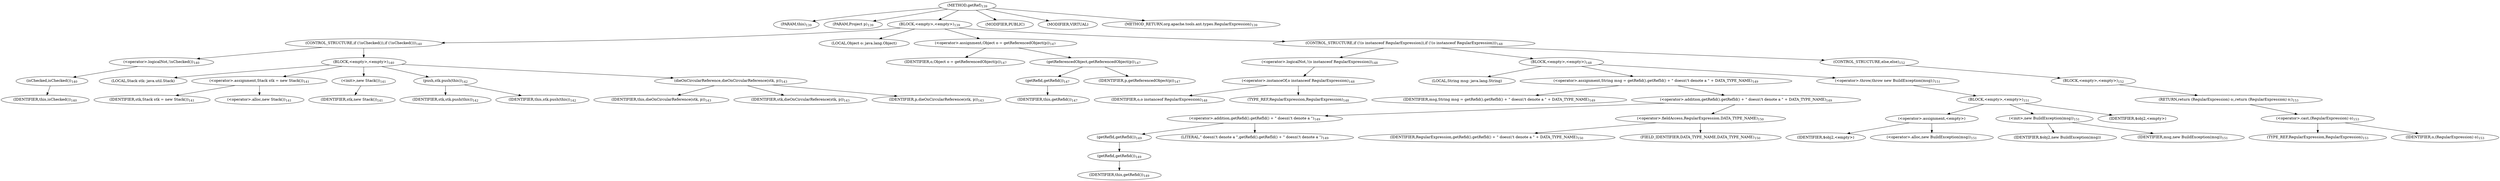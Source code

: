 digraph "getRef" {  
"95" [label = <(METHOD,getRef)<SUB>139</SUB>> ]
"17" [label = <(PARAM,this)<SUB>139</SUB>> ]
"96" [label = <(PARAM,Project p)<SUB>139</SUB>> ]
"97" [label = <(BLOCK,&lt;empty&gt;,&lt;empty&gt;)<SUB>139</SUB>> ]
"98" [label = <(CONTROL_STRUCTURE,if (!isChecked()),if (!isChecked()))<SUB>140</SUB>> ]
"99" [label = <(&lt;operator&gt;.logicalNot,!isChecked())<SUB>140</SUB>> ]
"100" [label = <(isChecked,isChecked())<SUB>140</SUB>> ]
"16" [label = <(IDENTIFIER,this,isChecked())<SUB>140</SUB>> ]
"101" [label = <(BLOCK,&lt;empty&gt;,&lt;empty&gt;)<SUB>140</SUB>> ]
"19" [label = <(LOCAL,Stack stk: java.util.Stack)> ]
"102" [label = <(&lt;operator&gt;.assignment,Stack stk = new Stack())<SUB>141</SUB>> ]
"103" [label = <(IDENTIFIER,stk,Stack stk = new Stack())<SUB>141</SUB>> ]
"104" [label = <(&lt;operator&gt;.alloc,new Stack())<SUB>141</SUB>> ]
"105" [label = <(&lt;init&gt;,new Stack())<SUB>141</SUB>> ]
"18" [label = <(IDENTIFIER,stk,new Stack())<SUB>141</SUB>> ]
"106" [label = <(push,stk.push(this))<SUB>142</SUB>> ]
"107" [label = <(IDENTIFIER,stk,stk.push(this))<SUB>142</SUB>> ]
"20" [label = <(IDENTIFIER,this,stk.push(this))<SUB>142</SUB>> ]
"108" [label = <(dieOnCircularReference,dieOnCircularReference(stk, p))<SUB>143</SUB>> ]
"21" [label = <(IDENTIFIER,this,dieOnCircularReference(stk, p))<SUB>143</SUB>> ]
"109" [label = <(IDENTIFIER,stk,dieOnCircularReference(stk, p))<SUB>143</SUB>> ]
"110" [label = <(IDENTIFIER,p,dieOnCircularReference(stk, p))<SUB>143</SUB>> ]
"111" [label = <(LOCAL,Object o: java.lang.Object)> ]
"112" [label = <(&lt;operator&gt;.assignment,Object o = getReferencedObject(p))<SUB>147</SUB>> ]
"113" [label = <(IDENTIFIER,o,Object o = getReferencedObject(p))<SUB>147</SUB>> ]
"114" [label = <(getReferencedObject,getReferencedObject(p))<SUB>147</SUB>> ]
"115" [label = <(getRefid,getRefid())<SUB>147</SUB>> ]
"22" [label = <(IDENTIFIER,this,getRefid())<SUB>147</SUB>> ]
"116" [label = <(IDENTIFIER,p,getReferencedObject(p))<SUB>147</SUB>> ]
"117" [label = <(CONTROL_STRUCTURE,if (!(o instanceof RegularExpression)),if (!(o instanceof RegularExpression)))<SUB>148</SUB>> ]
"118" [label = <(&lt;operator&gt;.logicalNot,!(o instanceof RegularExpression))<SUB>148</SUB>> ]
"119" [label = <(&lt;operator&gt;.instanceOf,o instanceof RegularExpression)<SUB>148</SUB>> ]
"120" [label = <(IDENTIFIER,o,o instanceof RegularExpression)<SUB>148</SUB>> ]
"121" [label = <(TYPE_REF,RegularExpression,RegularExpression)<SUB>148</SUB>> ]
"122" [label = <(BLOCK,&lt;empty&gt;,&lt;empty&gt;)<SUB>148</SUB>> ]
"123" [label = <(LOCAL,String msg: java.lang.String)> ]
"124" [label = <(&lt;operator&gt;.assignment,String msg = getRefid().getRefId() + &quot; doesn\'t denote a &quot; + DATA_TYPE_NAME)<SUB>149</SUB>> ]
"125" [label = <(IDENTIFIER,msg,String msg = getRefid().getRefId() + &quot; doesn\'t denote a &quot; + DATA_TYPE_NAME)<SUB>149</SUB>> ]
"126" [label = <(&lt;operator&gt;.addition,getRefid().getRefId() + &quot; doesn\'t denote a &quot; + DATA_TYPE_NAME)<SUB>149</SUB>> ]
"127" [label = <(&lt;operator&gt;.addition,getRefid().getRefId() + &quot; doesn\'t denote a &quot;)<SUB>149</SUB>> ]
"128" [label = <(getRefId,getRefId())<SUB>149</SUB>> ]
"129" [label = <(getRefid,getRefid())<SUB>149</SUB>> ]
"23" [label = <(IDENTIFIER,this,getRefid())<SUB>149</SUB>> ]
"130" [label = <(LITERAL,&quot; doesn\'t denote a &quot;,getRefid().getRefId() + &quot; doesn\'t denote a &quot;)<SUB>149</SUB>> ]
"131" [label = <(&lt;operator&gt;.fieldAccess,RegularExpression.DATA_TYPE_NAME)<SUB>150</SUB>> ]
"132" [label = <(IDENTIFIER,RegularExpression,getRefid().getRefId() + &quot; doesn\'t denote a &quot; + DATA_TYPE_NAME)<SUB>150</SUB>> ]
"133" [label = <(FIELD_IDENTIFIER,DATA_TYPE_NAME,DATA_TYPE_NAME)<SUB>150</SUB>> ]
"134" [label = <(&lt;operator&gt;.throw,throw new BuildException(msg);)<SUB>151</SUB>> ]
"135" [label = <(BLOCK,&lt;empty&gt;,&lt;empty&gt;)<SUB>151</SUB>> ]
"136" [label = <(&lt;operator&gt;.assignment,&lt;empty&gt;)> ]
"137" [label = <(IDENTIFIER,$obj2,&lt;empty&gt;)> ]
"138" [label = <(&lt;operator&gt;.alloc,new BuildException(msg))<SUB>151</SUB>> ]
"139" [label = <(&lt;init&gt;,new BuildException(msg))<SUB>151</SUB>> ]
"140" [label = <(IDENTIFIER,$obj2,new BuildException(msg))> ]
"141" [label = <(IDENTIFIER,msg,new BuildException(msg))<SUB>151</SUB>> ]
"142" [label = <(IDENTIFIER,$obj2,&lt;empty&gt;)> ]
"143" [label = <(CONTROL_STRUCTURE,else,else)<SUB>152</SUB>> ]
"144" [label = <(BLOCK,&lt;empty&gt;,&lt;empty&gt;)<SUB>152</SUB>> ]
"145" [label = <(RETURN,return (RegularExpression) o;,return (RegularExpression) o;)<SUB>153</SUB>> ]
"146" [label = <(&lt;operator&gt;.cast,(RegularExpression) o)<SUB>153</SUB>> ]
"147" [label = <(TYPE_REF,RegularExpression,RegularExpression)<SUB>153</SUB>> ]
"148" [label = <(IDENTIFIER,o,(RegularExpression) o)<SUB>153</SUB>> ]
"149" [label = <(MODIFIER,PUBLIC)> ]
"150" [label = <(MODIFIER,VIRTUAL)> ]
"151" [label = <(METHOD_RETURN,org.apache.tools.ant.types.RegularExpression)<SUB>139</SUB>> ]
  "95" -> "17" 
  "95" -> "96" 
  "95" -> "97" 
  "95" -> "149" 
  "95" -> "150" 
  "95" -> "151" 
  "97" -> "98" 
  "97" -> "111" 
  "97" -> "112" 
  "97" -> "117" 
  "98" -> "99" 
  "98" -> "101" 
  "99" -> "100" 
  "100" -> "16" 
  "101" -> "19" 
  "101" -> "102" 
  "101" -> "105" 
  "101" -> "106" 
  "101" -> "108" 
  "102" -> "103" 
  "102" -> "104" 
  "105" -> "18" 
  "106" -> "107" 
  "106" -> "20" 
  "108" -> "21" 
  "108" -> "109" 
  "108" -> "110" 
  "112" -> "113" 
  "112" -> "114" 
  "114" -> "115" 
  "114" -> "116" 
  "115" -> "22" 
  "117" -> "118" 
  "117" -> "122" 
  "117" -> "143" 
  "118" -> "119" 
  "119" -> "120" 
  "119" -> "121" 
  "122" -> "123" 
  "122" -> "124" 
  "122" -> "134" 
  "124" -> "125" 
  "124" -> "126" 
  "126" -> "127" 
  "126" -> "131" 
  "127" -> "128" 
  "127" -> "130" 
  "128" -> "129" 
  "129" -> "23" 
  "131" -> "132" 
  "131" -> "133" 
  "134" -> "135" 
  "135" -> "136" 
  "135" -> "139" 
  "135" -> "142" 
  "136" -> "137" 
  "136" -> "138" 
  "139" -> "140" 
  "139" -> "141" 
  "143" -> "144" 
  "144" -> "145" 
  "145" -> "146" 
  "146" -> "147" 
  "146" -> "148" 
}
